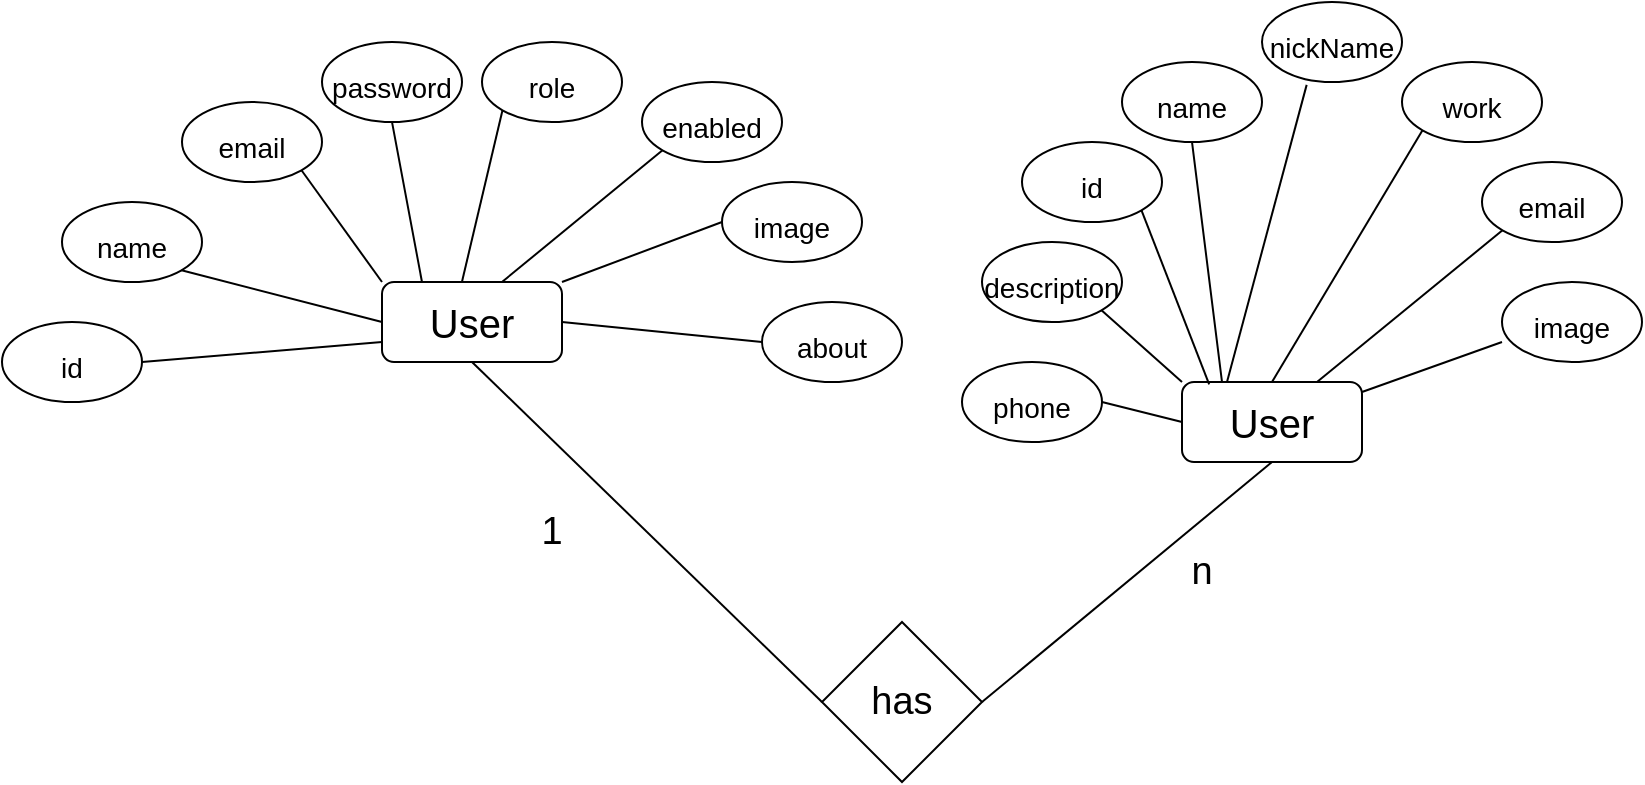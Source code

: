 <mxfile version="16.6.5" type="device"><diagram id="Wcm8EjpiOpQ7GFJXJt1N" name="Page-1"><mxGraphModel dx="1058" dy="546" grid="1" gridSize="10" guides="1" tooltips="1" connect="1" arrows="1" fold="1" page="1" pageScale="1" pageWidth="850" pageHeight="1100" math="0" shadow="0"><root><mxCell id="0"/><mxCell id="1" parent="0"/><mxCell id="hs29EOblLfgsAMP3Uky7-3" style="edgeStyle=orthogonalEdgeStyle;rounded=0;orthogonalLoop=1;jettySize=auto;html=1;exitX=0.5;exitY=1;exitDx=0;exitDy=0;fontSize=20;" edge="1" parent="1"><mxGeometry relative="1" as="geometry"><mxPoint x="170" y="270" as="sourcePoint"/><mxPoint x="170" y="270" as="targetPoint"/></mxGeometry></mxCell><mxCell id="hs29EOblLfgsAMP3Uky7-5" value="User" style="rounded=1;whiteSpace=wrap;html=1;fontSize=20;" vertex="1" parent="1"><mxGeometry x="220" y="230" width="90" height="40" as="geometry"/></mxCell><mxCell id="hs29EOblLfgsAMP3Uky7-6" value="&lt;font style=&quot;font-size: 14px&quot;&gt;id&lt;/font&gt;" style="ellipse;whiteSpace=wrap;html=1;fontSize=20;" vertex="1" parent="1"><mxGeometry x="30" y="250" width="70" height="40" as="geometry"/></mxCell><mxCell id="hs29EOblLfgsAMP3Uky7-7" value="&lt;font style=&quot;font-size: 14px&quot;&gt;name&lt;/font&gt;" style="ellipse;whiteSpace=wrap;html=1;fontSize=20;" vertex="1" parent="1"><mxGeometry x="60" y="190" width="70" height="40" as="geometry"/></mxCell><mxCell id="hs29EOblLfgsAMP3Uky7-8" value="&lt;font style=&quot;font-size: 14px&quot;&gt;email&lt;/font&gt;" style="ellipse;whiteSpace=wrap;html=1;fontSize=20;" vertex="1" parent="1"><mxGeometry x="120" y="140" width="70" height="40" as="geometry"/></mxCell><mxCell id="hs29EOblLfgsAMP3Uky7-9" value="&lt;font style=&quot;font-size: 14px&quot;&gt;password&lt;/font&gt;" style="ellipse;whiteSpace=wrap;html=1;fontSize=20;" vertex="1" parent="1"><mxGeometry x="190" y="110" width="70" height="40" as="geometry"/></mxCell><mxCell id="hs29EOblLfgsAMP3Uky7-10" value="&lt;font style=&quot;font-size: 14px&quot;&gt;role&lt;br&gt;&lt;/font&gt;" style="ellipse;whiteSpace=wrap;html=1;fontSize=20;" vertex="1" parent="1"><mxGeometry x="270" y="110" width="70" height="40" as="geometry"/></mxCell><mxCell id="hs29EOblLfgsAMP3Uky7-11" value="&lt;font style=&quot;font-size: 14px&quot;&gt;enabled&lt;br&gt;&lt;/font&gt;" style="ellipse;whiteSpace=wrap;html=1;fontSize=20;" vertex="1" parent="1"><mxGeometry x="350" y="130" width="70" height="40" as="geometry"/></mxCell><mxCell id="hs29EOblLfgsAMP3Uky7-12" value="&lt;font style=&quot;font-size: 14px&quot;&gt;image&lt;br&gt;&lt;/font&gt;" style="ellipse;whiteSpace=wrap;html=1;fontSize=20;" vertex="1" parent="1"><mxGeometry x="390" y="180" width="70" height="40" as="geometry"/></mxCell><mxCell id="hs29EOblLfgsAMP3Uky7-13" value="&lt;font style=&quot;font-size: 14px&quot;&gt;about&lt;br&gt;&lt;/font&gt;" style="ellipse;whiteSpace=wrap;html=1;fontSize=20;" vertex="1" parent="1"><mxGeometry x="410" y="240" width="70" height="40" as="geometry"/></mxCell><mxCell id="hs29EOblLfgsAMP3Uky7-14" value="User" style="rounded=1;whiteSpace=wrap;html=1;fontSize=20;" vertex="1" parent="1"><mxGeometry x="620" y="280" width="90" height="40" as="geometry"/></mxCell><mxCell id="hs29EOblLfgsAMP3Uky7-15" value="&lt;font style=&quot;font-size: 14px&quot;&gt;phone&lt;br&gt;&lt;/font&gt;" style="ellipse;whiteSpace=wrap;html=1;fontSize=20;" vertex="1" parent="1"><mxGeometry x="510" y="270" width="70" height="40" as="geometry"/></mxCell><mxCell id="hs29EOblLfgsAMP3Uky7-16" value="" style="endArrow=none;html=1;rounded=0;fontSize=14;exitX=1;exitY=0.5;exitDx=0;exitDy=0;entryX=0;entryY=0.75;entryDx=0;entryDy=0;" edge="1" parent="1" source="hs29EOblLfgsAMP3Uky7-6" target="hs29EOblLfgsAMP3Uky7-5"><mxGeometry width="50" height="50" relative="1" as="geometry"><mxPoint x="390" y="260" as="sourcePoint"/><mxPoint x="440" y="210" as="targetPoint"/></mxGeometry></mxCell><mxCell id="hs29EOblLfgsAMP3Uky7-19" value="" style="endArrow=none;html=1;rounded=0;fontSize=14;exitX=1;exitY=1;exitDx=0;exitDy=0;entryX=0;entryY=0.5;entryDx=0;entryDy=0;" edge="1" parent="1" source="hs29EOblLfgsAMP3Uky7-7" target="hs29EOblLfgsAMP3Uky7-5"><mxGeometry width="50" height="50" relative="1" as="geometry"><mxPoint x="110" y="280" as="sourcePoint"/><mxPoint x="230" y="270" as="targetPoint"/></mxGeometry></mxCell><mxCell id="hs29EOblLfgsAMP3Uky7-20" value="" style="endArrow=none;html=1;rounded=0;fontSize=14;exitX=1;exitY=1;exitDx=0;exitDy=0;entryX=0;entryY=0;entryDx=0;entryDy=0;" edge="1" parent="1" source="hs29EOblLfgsAMP3Uky7-8" target="hs29EOblLfgsAMP3Uky7-5"><mxGeometry width="50" height="50" relative="1" as="geometry"><mxPoint x="129.431" y="234.322" as="sourcePoint"/><mxPoint x="230" y="260" as="targetPoint"/></mxGeometry></mxCell><mxCell id="hs29EOblLfgsAMP3Uky7-21" value="" style="endArrow=none;html=1;rounded=0;fontSize=14;exitX=0.5;exitY=1;exitDx=0;exitDy=0;" edge="1" parent="1" source="hs29EOblLfgsAMP3Uky7-9"><mxGeometry width="50" height="50" relative="1" as="geometry"><mxPoint x="189.431" y="184.322" as="sourcePoint"/><mxPoint x="240" y="230" as="targetPoint"/></mxGeometry></mxCell><mxCell id="hs29EOblLfgsAMP3Uky7-22" value="" style="endArrow=none;html=1;rounded=0;fontSize=14;exitX=0;exitY=1;exitDx=0;exitDy=0;entryX=0.444;entryY=0;entryDx=0;entryDy=0;entryPerimeter=0;" edge="1" parent="1" source="hs29EOblLfgsAMP3Uky7-10" target="hs29EOblLfgsAMP3Uky7-5"><mxGeometry width="50" height="50" relative="1" as="geometry"><mxPoint x="235" y="160" as="sourcePoint"/><mxPoint x="250" y="240" as="targetPoint"/></mxGeometry></mxCell><mxCell id="hs29EOblLfgsAMP3Uky7-23" value="" style="endArrow=none;html=1;rounded=0;fontSize=14;exitX=0;exitY=1;exitDx=0;exitDy=0;" edge="1" parent="1" source="hs29EOblLfgsAMP3Uky7-11"><mxGeometry width="50" height="50" relative="1" as="geometry"><mxPoint x="290.569" y="154.322" as="sourcePoint"/><mxPoint x="280" y="230" as="targetPoint"/></mxGeometry></mxCell><mxCell id="hs29EOblLfgsAMP3Uky7-24" value="" style="endArrow=none;html=1;rounded=0;fontSize=14;exitX=0;exitY=0.5;exitDx=0;exitDy=0;entryX=1;entryY=0;entryDx=0;entryDy=0;" edge="1" parent="1" source="hs29EOblLfgsAMP3Uky7-12" target="hs29EOblLfgsAMP3Uky7-5"><mxGeometry width="50" height="50" relative="1" as="geometry"><mxPoint x="370.569" y="174.322" as="sourcePoint"/><mxPoint x="290" y="240" as="targetPoint"/></mxGeometry></mxCell><mxCell id="hs29EOblLfgsAMP3Uky7-25" value="" style="endArrow=none;html=1;rounded=0;fontSize=14;exitX=0;exitY=0.5;exitDx=0;exitDy=0;entryX=1;entryY=0.5;entryDx=0;entryDy=0;" edge="1" parent="1" source="hs29EOblLfgsAMP3Uky7-13" target="hs29EOblLfgsAMP3Uky7-5"><mxGeometry width="50" height="50" relative="1" as="geometry"><mxPoint x="400" y="210" as="sourcePoint"/><mxPoint x="320" y="240" as="targetPoint"/></mxGeometry></mxCell><mxCell id="hs29EOblLfgsAMP3Uky7-26" value="&lt;font style=&quot;font-size: 14px&quot;&gt;description&lt;br&gt;&lt;/font&gt;" style="ellipse;whiteSpace=wrap;html=1;fontSize=20;" vertex="1" parent="1"><mxGeometry x="520" y="210" width="70" height="40" as="geometry"/></mxCell><mxCell id="hs29EOblLfgsAMP3Uky7-27" value="&lt;font style=&quot;font-size: 14px&quot;&gt;id&lt;br&gt;&lt;/font&gt;" style="ellipse;whiteSpace=wrap;html=1;fontSize=20;" vertex="1" parent="1"><mxGeometry x="540" y="160" width="70" height="40" as="geometry"/></mxCell><mxCell id="hs29EOblLfgsAMP3Uky7-28" value="&lt;font style=&quot;font-size: 14px&quot;&gt;name&lt;br&gt;&lt;/font&gt;" style="ellipse;whiteSpace=wrap;html=1;fontSize=20;" vertex="1" parent="1"><mxGeometry x="590" y="120" width="70" height="40" as="geometry"/></mxCell><mxCell id="hs29EOblLfgsAMP3Uky7-29" value="&lt;font style=&quot;font-size: 14px&quot;&gt;nickName&lt;br&gt;&lt;/font&gt;" style="ellipse;whiteSpace=wrap;html=1;fontSize=20;" vertex="1" parent="1"><mxGeometry x="660" y="90" width="70" height="40" as="geometry"/></mxCell><mxCell id="hs29EOblLfgsAMP3Uky7-30" value="&lt;font style=&quot;font-size: 14px&quot;&gt;work&lt;br&gt;&lt;/font&gt;" style="ellipse;whiteSpace=wrap;html=1;fontSize=20;" vertex="1" parent="1"><mxGeometry x="730" y="120" width="70" height="40" as="geometry"/></mxCell><mxCell id="hs29EOblLfgsAMP3Uky7-31" value="&lt;font style=&quot;font-size: 14px&quot;&gt;email&lt;br&gt;&lt;/font&gt;" style="ellipse;whiteSpace=wrap;html=1;fontSize=20;" vertex="1" parent="1"><mxGeometry x="770" y="170" width="70" height="40" as="geometry"/></mxCell><mxCell id="hs29EOblLfgsAMP3Uky7-32" value="&lt;font style=&quot;font-size: 14px&quot;&gt;image&lt;br&gt;&lt;/font&gt;" style="ellipse;whiteSpace=wrap;html=1;fontSize=20;" vertex="1" parent="1"><mxGeometry x="780" y="230" width="70" height="40" as="geometry"/></mxCell><mxCell id="hs29EOblLfgsAMP3Uky7-33" value="" style="endArrow=none;html=1;rounded=0;fontSize=14;entryX=1;entryY=0;entryDx=0;entryDy=0;" edge="1" parent="1"><mxGeometry width="50" height="50" relative="1" as="geometry"><mxPoint x="780" y="260" as="sourcePoint"/><mxPoint x="710" y="285" as="targetPoint"/></mxGeometry></mxCell><mxCell id="hs29EOblLfgsAMP3Uky7-34" value="" style="endArrow=none;html=1;rounded=0;fontSize=14;entryX=0.75;entryY=0;entryDx=0;entryDy=0;exitX=0;exitY=1;exitDx=0;exitDy=0;" edge="1" parent="1" source="hs29EOblLfgsAMP3Uky7-31" target="hs29EOblLfgsAMP3Uky7-14"><mxGeometry width="50" height="50" relative="1" as="geometry"><mxPoint x="790" y="270" as="sourcePoint"/><mxPoint x="720" y="295" as="targetPoint"/></mxGeometry></mxCell><mxCell id="hs29EOblLfgsAMP3Uky7-35" value="" style="endArrow=none;html=1;rounded=0;fontSize=14;entryX=0.5;entryY=0;entryDx=0;entryDy=0;exitX=0;exitY=1;exitDx=0;exitDy=0;" edge="1" parent="1" source="hs29EOblLfgsAMP3Uky7-30" target="hs29EOblLfgsAMP3Uky7-14"><mxGeometry width="50" height="50" relative="1" as="geometry"><mxPoint x="790.569" y="214.322" as="sourcePoint"/><mxPoint x="697.5" y="290" as="targetPoint"/></mxGeometry></mxCell><mxCell id="hs29EOblLfgsAMP3Uky7-36" value="" style="endArrow=none;html=1;rounded=0;fontSize=14;entryX=0.25;entryY=0;entryDx=0;entryDy=0;exitX=0.319;exitY=1.036;exitDx=0;exitDy=0;exitPerimeter=0;" edge="1" parent="1" source="hs29EOblLfgsAMP3Uky7-29" target="hs29EOblLfgsAMP3Uky7-14"><mxGeometry width="50" height="50" relative="1" as="geometry"><mxPoint x="750.569" y="164.322" as="sourcePoint"/><mxPoint x="675" y="290" as="targetPoint"/></mxGeometry></mxCell><mxCell id="hs29EOblLfgsAMP3Uky7-37" value="" style="endArrow=none;html=1;rounded=0;fontSize=14;exitX=0.5;exitY=1;exitDx=0;exitDy=0;" edge="1" parent="1" source="hs29EOblLfgsAMP3Uky7-28"><mxGeometry width="50" height="50" relative="1" as="geometry"><mxPoint x="692.33" y="141.44" as="sourcePoint"/><mxPoint x="640" y="280" as="targetPoint"/></mxGeometry></mxCell><mxCell id="hs29EOblLfgsAMP3Uky7-38" value="" style="endArrow=none;html=1;rounded=0;fontSize=14;exitX=1;exitY=1;exitDx=0;exitDy=0;entryX=0.151;entryY=0.029;entryDx=0;entryDy=0;entryPerimeter=0;" edge="1" parent="1" source="hs29EOblLfgsAMP3Uky7-27" target="hs29EOblLfgsAMP3Uky7-14"><mxGeometry width="50" height="50" relative="1" as="geometry"><mxPoint x="635" y="170" as="sourcePoint"/><mxPoint x="650" y="290" as="targetPoint"/></mxGeometry></mxCell><mxCell id="hs29EOblLfgsAMP3Uky7-39" value="" style="endArrow=none;html=1;rounded=0;fontSize=14;exitX=1;exitY=1;exitDx=0;exitDy=0;entryX=0;entryY=0;entryDx=0;entryDy=0;" edge="1" parent="1" source="hs29EOblLfgsAMP3Uky7-26" target="hs29EOblLfgsAMP3Uky7-14"><mxGeometry width="50" height="50" relative="1" as="geometry"><mxPoint x="609.431" y="204.322" as="sourcePoint"/><mxPoint x="643.59" y="291.16" as="targetPoint"/></mxGeometry></mxCell><mxCell id="hs29EOblLfgsAMP3Uky7-40" value="" style="endArrow=none;html=1;rounded=0;fontSize=14;exitX=1;exitY=0.5;exitDx=0;exitDy=0;exitPerimeter=0;" edge="1" parent="1" source="hs29EOblLfgsAMP3Uky7-15"><mxGeometry width="50" height="50" relative="1" as="geometry"><mxPoint x="589.431" y="254.322" as="sourcePoint"/><mxPoint x="620" y="300" as="targetPoint"/></mxGeometry></mxCell><mxCell id="hs29EOblLfgsAMP3Uky7-41" value="&lt;font style=&quot;font-size: 19px&quot;&gt;has&lt;/font&gt;" style="rhombus;whiteSpace=wrap;html=1;fontSize=14;" vertex="1" parent="1"><mxGeometry x="440" y="400" width="80" height="80" as="geometry"/></mxCell><mxCell id="hs29EOblLfgsAMP3Uky7-42" value="" style="endArrow=none;html=1;rounded=0;fontSize=14;exitX=0.5;exitY=1;exitDx=0;exitDy=0;entryX=0;entryY=0.5;entryDx=0;entryDy=0;" edge="1" parent="1" source="hs29EOblLfgsAMP3Uky7-5" target="hs29EOblLfgsAMP3Uky7-41"><mxGeometry width="50" height="50" relative="1" as="geometry"><mxPoint x="390" y="340" as="sourcePoint"/><mxPoint x="440" y="290" as="targetPoint"/></mxGeometry></mxCell><mxCell id="hs29EOblLfgsAMP3Uky7-43" value="" style="endArrow=none;html=1;rounded=0;fontSize=14;exitX=0.5;exitY=1;exitDx=0;exitDy=0;entryX=1;entryY=0.5;entryDx=0;entryDy=0;" edge="1" parent="1" source="hs29EOblLfgsAMP3Uky7-14" target="hs29EOblLfgsAMP3Uky7-41"><mxGeometry width="50" height="50" relative="1" as="geometry"><mxPoint x="275" y="280" as="sourcePoint"/><mxPoint x="450" y="450" as="targetPoint"/></mxGeometry></mxCell><mxCell id="hs29EOblLfgsAMP3Uky7-44" value="1" style="text;html=1;strokeColor=none;fillColor=none;align=center;verticalAlign=middle;whiteSpace=wrap;rounded=0;fontSize=19;" vertex="1" parent="1"><mxGeometry x="275" y="340" width="60" height="30" as="geometry"/></mxCell><mxCell id="hs29EOblLfgsAMP3Uky7-45" value="n" style="text;html=1;strokeColor=none;fillColor=none;align=center;verticalAlign=middle;whiteSpace=wrap;rounded=0;fontSize=19;" vertex="1" parent="1"><mxGeometry x="600" y="360" width="60" height="30" as="geometry"/></mxCell></root></mxGraphModel></diagram></mxfile>